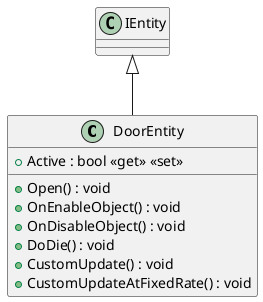 @startuml
class DoorEntity {
    + Active : bool <<get>> <<set>>
    + Open() : void
    + OnEnableObject() : void
    + OnDisableObject() : void
    + DoDie() : void
    + CustomUpdate() : void
    + CustomUpdateAtFixedRate() : void
}
IEntity <|-- DoorEntity
@enduml
